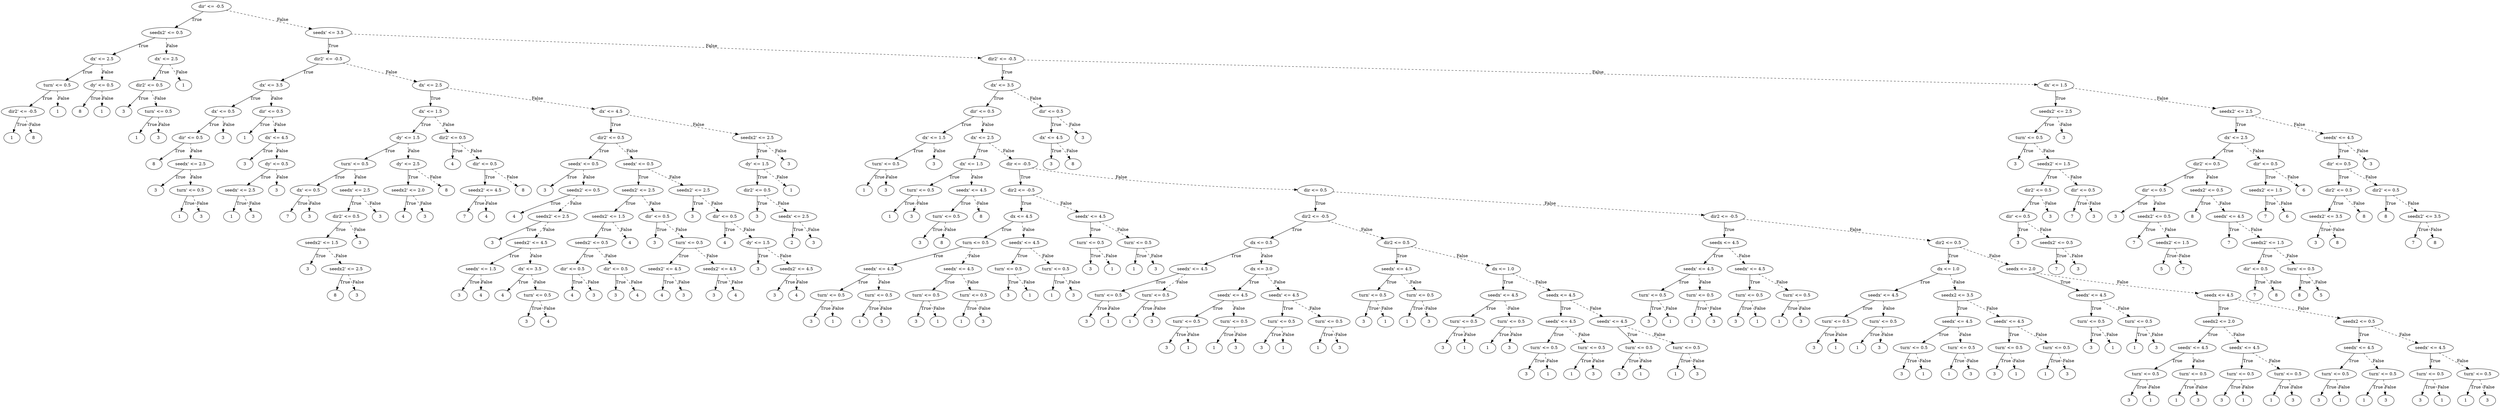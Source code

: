 digraph {
0 [label="dir' <= -0.5"];
1 [label="seedx2' <= 0.5"];
2 [label="dx' <= 2.5"];
3 [label="turn' <= 0.5"];
4 [label="dir2' <= -0.5"];
5 [label="1"];
4 -> 5 [label="True"];
6 [label="8"];
4 -> 6 [style="dashed", label="False"];
3 -> 4 [label="True"];
7 [label="1"];
3 -> 7 [style="dashed", label="False"];
2 -> 3 [label="True"];
8 [label="dy' <= 0.5"];
9 [label="8"];
8 -> 9 [label="True"];
10 [label="1"];
8 -> 10 [style="dashed", label="False"];
2 -> 8 [style="dashed", label="False"];
1 -> 2 [label="True"];
11 [label="dx' <= 2.5"];
12 [label="dir2' <= 0.5"];
13 [label="3"];
12 -> 13 [label="True"];
14 [label="turn' <= 0.5"];
15 [label="1"];
14 -> 15 [label="True"];
16 [label="3"];
14 -> 16 [style="dashed", label="False"];
12 -> 14 [style="dashed", label="False"];
11 -> 12 [label="True"];
17 [label="1"];
11 -> 17 [style="dashed", label="False"];
1 -> 11 [style="dashed", label="False"];
0 -> 1 [label="True"];
18 [label="seedx' <= 3.5"];
19 [label="dir2' <= -0.5"];
20 [label="dx' <= 3.5"];
21 [label="dx' <= 0.5"];
22 [label="dir' <= 0.5"];
23 [label="8"];
22 -> 23 [label="True"];
24 [label="seedx' <= 2.5"];
25 [label="3"];
24 -> 25 [label="True"];
26 [label="turn' <= 0.5"];
27 [label="1"];
26 -> 27 [label="True"];
28 [label="3"];
26 -> 28 [style="dashed", label="False"];
24 -> 26 [style="dashed", label="False"];
22 -> 24 [style="dashed", label="False"];
21 -> 22 [label="True"];
29 [label="3"];
21 -> 29 [style="dashed", label="False"];
20 -> 21 [label="True"];
30 [label="dir' <= 0.5"];
31 [label="1"];
30 -> 31 [label="True"];
32 [label="dx' <= 4.5"];
33 [label="3"];
32 -> 33 [label="True"];
34 [label="dy' <= 0.5"];
35 [label="seedx' <= 2.5"];
36 [label="1"];
35 -> 36 [label="True"];
37 [label="3"];
35 -> 37 [style="dashed", label="False"];
34 -> 35 [label="True"];
38 [label="3"];
34 -> 38 [style="dashed", label="False"];
32 -> 34 [style="dashed", label="False"];
30 -> 32 [style="dashed", label="False"];
20 -> 30 [style="dashed", label="False"];
19 -> 20 [label="True"];
39 [label="dx' <= 2.5"];
40 [label="dx' <= 1.5"];
41 [label="dy' <= 1.5"];
42 [label="turn' <= 0.5"];
43 [label="dx' <= 0.5"];
44 [label="7"];
43 -> 44 [label="True"];
45 [label="3"];
43 -> 45 [style="dashed", label="False"];
42 -> 43 [label="True"];
46 [label="seedx' <= 2.5"];
47 [label="dir2' <= 0.5"];
48 [label="seedx2' <= 1.5"];
49 [label="3"];
48 -> 49 [label="True"];
50 [label="seedx2' <= 2.5"];
51 [label="8"];
50 -> 51 [label="True"];
52 [label="3"];
50 -> 52 [style="dashed", label="False"];
48 -> 50 [style="dashed", label="False"];
47 -> 48 [label="True"];
53 [label="3"];
47 -> 53 [style="dashed", label="False"];
46 -> 47 [label="True"];
54 [label="3"];
46 -> 54 [style="dashed", label="False"];
42 -> 46 [style="dashed", label="False"];
41 -> 42 [label="True"];
55 [label="dy' <= 2.5"];
56 [label="seedx2' <= 2.0"];
57 [label="4"];
56 -> 57 [label="True"];
58 [label="3"];
56 -> 58 [style="dashed", label="False"];
55 -> 56 [label="True"];
59 [label="8"];
55 -> 59 [style="dashed", label="False"];
41 -> 55 [style="dashed", label="False"];
40 -> 41 [label="True"];
60 [label="dir2' <= 0.5"];
61 [label="4"];
60 -> 61 [label="True"];
62 [label="dir' <= 0.5"];
63 [label="seedx2' <= 4.5"];
64 [label="7"];
63 -> 64 [label="True"];
65 [label="4"];
63 -> 65 [style="dashed", label="False"];
62 -> 63 [label="True"];
66 [label="8"];
62 -> 66 [style="dashed", label="False"];
60 -> 62 [style="dashed", label="False"];
40 -> 60 [style="dashed", label="False"];
39 -> 40 [label="True"];
67 [label="dx' <= 4.5"];
68 [label="dir2' <= 0.5"];
69 [label="seedx' <= 0.5"];
70 [label="3"];
69 -> 70 [label="True"];
71 [label="seedx2' <= 0.5"];
72 [label="4"];
71 -> 72 [label="True"];
73 [label="seedx2' <= 2.5"];
74 [label="3"];
73 -> 74 [label="True"];
75 [label="seedx2' <= 4.5"];
76 [label="seedx' <= 1.5"];
77 [label="3"];
76 -> 77 [label="True"];
78 [label="4"];
76 -> 78 [style="dashed", label="False"];
75 -> 76 [label="True"];
79 [label="dx' <= 3.5"];
80 [label="4"];
79 -> 80 [label="True"];
81 [label="turn' <= 0.5"];
82 [label="3"];
81 -> 82 [label="True"];
83 [label="4"];
81 -> 83 [style="dashed", label="False"];
79 -> 81 [style="dashed", label="False"];
75 -> 79 [style="dashed", label="False"];
73 -> 75 [style="dashed", label="False"];
71 -> 73 [style="dashed", label="False"];
69 -> 71 [style="dashed", label="False"];
68 -> 69 [label="True"];
84 [label="seedx' <= 0.5"];
85 [label="seedx2' <= 2.5"];
86 [label="seedx2' <= 1.5"];
87 [label="seedx2' <= 0.5"];
88 [label="dir' <= 0.5"];
89 [label="4"];
88 -> 89 [label="True"];
90 [label="3"];
88 -> 90 [style="dashed", label="False"];
87 -> 88 [label="True"];
91 [label="dir' <= 0.5"];
92 [label="3"];
91 -> 92 [label="True"];
93 [label="4"];
91 -> 93 [style="dashed", label="False"];
87 -> 91 [style="dashed", label="False"];
86 -> 87 [label="True"];
94 [label="4"];
86 -> 94 [style="dashed", label="False"];
85 -> 86 [label="True"];
95 [label="dir' <= 0.5"];
96 [label="3"];
95 -> 96 [label="True"];
97 [label="turn' <= 0.5"];
98 [label="seedx2' <= 4.5"];
99 [label="4"];
98 -> 99 [label="True"];
100 [label="3"];
98 -> 100 [style="dashed", label="False"];
97 -> 98 [label="True"];
101 [label="seedx2' <= 4.5"];
102 [label="3"];
101 -> 102 [label="True"];
103 [label="4"];
101 -> 103 [style="dashed", label="False"];
97 -> 101 [style="dashed", label="False"];
95 -> 97 [style="dashed", label="False"];
85 -> 95 [style="dashed", label="False"];
84 -> 85 [label="True"];
104 [label="seedx2' <= 2.5"];
105 [label="3"];
104 -> 105 [label="True"];
106 [label="dir' <= 0.5"];
107 [label="4"];
106 -> 107 [label="True"];
108 [label="dy' <= 1.5"];
109 [label="3"];
108 -> 109 [label="True"];
110 [label="seedx2' <= 4.5"];
111 [label="3"];
110 -> 111 [label="True"];
112 [label="4"];
110 -> 112 [style="dashed", label="False"];
108 -> 110 [style="dashed", label="False"];
106 -> 108 [style="dashed", label="False"];
104 -> 106 [style="dashed", label="False"];
84 -> 104 [style="dashed", label="False"];
68 -> 84 [style="dashed", label="False"];
67 -> 68 [label="True"];
113 [label="seedx2' <= 2.5"];
114 [label="dy' <= 1.5"];
115 [label="dir2' <= 0.5"];
116 [label="3"];
115 -> 116 [label="True"];
117 [label="seedx' <= 2.5"];
118 [label="2"];
117 -> 118 [label="True"];
119 [label="3"];
117 -> 119 [style="dashed", label="False"];
115 -> 117 [style="dashed", label="False"];
114 -> 115 [label="True"];
120 [label="1"];
114 -> 120 [style="dashed", label="False"];
113 -> 114 [label="True"];
121 [label="3"];
113 -> 121 [style="dashed", label="False"];
67 -> 113 [style="dashed", label="False"];
39 -> 67 [style="dashed", label="False"];
19 -> 39 [style="dashed", label="False"];
18 -> 19 [label="True"];
122 [label="dir2' <= -0.5"];
123 [label="dx' <= 3.5"];
124 [label="dir' <= 0.5"];
125 [label="dx' <= 1.5"];
126 [label="turn' <= 0.5"];
127 [label="1"];
126 -> 127 [label="True"];
128 [label="3"];
126 -> 128 [style="dashed", label="False"];
125 -> 126 [label="True"];
129 [label="3"];
125 -> 129 [style="dashed", label="False"];
124 -> 125 [label="True"];
130 [label="dx' <= 2.5"];
131 [label="dx' <= 1.5"];
132 [label="turn' <= 0.5"];
133 [label="1"];
132 -> 133 [label="True"];
134 [label="3"];
132 -> 134 [style="dashed", label="False"];
131 -> 132 [label="True"];
135 [label="seedx' <= 4.5"];
136 [label="turn' <= 0.5"];
137 [label="3"];
136 -> 137 [label="True"];
138 [label="8"];
136 -> 138 [style="dashed", label="False"];
135 -> 136 [label="True"];
139 [label="8"];
135 -> 139 [style="dashed", label="False"];
131 -> 135 [style="dashed", label="False"];
130 -> 131 [label="True"];
140 [label="dir <= -0.5"];
141 [label="dir2 <= -0.5"];
142 [label="dx <= 4.5"];
143 [label="turn <= 0.5"];
144 [label="seedx' <= 4.5"];
145 [label="turn' <= 0.5"];
146 [label="3"];
145 -> 146 [label="True"];
147 [label="1"];
145 -> 147 [style="dashed", label="False"];
144 -> 145 [label="True"];
148 [label="turn' <= 0.5"];
149 [label="1"];
148 -> 149 [label="True"];
150 [label="3"];
148 -> 150 [style="dashed", label="False"];
144 -> 148 [style="dashed", label="False"];
143 -> 144 [label="True"];
151 [label="seedx' <= 4.5"];
152 [label="turn' <= 0.5"];
153 [label="3"];
152 -> 153 [label="True"];
154 [label="1"];
152 -> 154 [style="dashed", label="False"];
151 -> 152 [label="True"];
155 [label="turn' <= 0.5"];
156 [label="1"];
155 -> 156 [label="True"];
157 [label="3"];
155 -> 157 [style="dashed", label="False"];
151 -> 155 [style="dashed", label="False"];
143 -> 151 [style="dashed", label="False"];
142 -> 143 [label="True"];
158 [label="seedx' <= 4.5"];
159 [label="turn' <= 0.5"];
160 [label="3"];
159 -> 160 [label="True"];
161 [label="1"];
159 -> 161 [style="dashed", label="False"];
158 -> 159 [label="True"];
162 [label="turn' <= 0.5"];
163 [label="1"];
162 -> 163 [label="True"];
164 [label="3"];
162 -> 164 [style="dashed", label="False"];
158 -> 162 [style="dashed", label="False"];
142 -> 158 [style="dashed", label="False"];
141 -> 142 [label="True"];
165 [label="seedx' <= 4.5"];
166 [label="turn' <= 0.5"];
167 [label="3"];
166 -> 167 [label="True"];
168 [label="1"];
166 -> 168 [style="dashed", label="False"];
165 -> 166 [label="True"];
169 [label="turn' <= 0.5"];
170 [label="1"];
169 -> 170 [label="True"];
171 [label="3"];
169 -> 171 [style="dashed", label="False"];
165 -> 169 [style="dashed", label="False"];
141 -> 165 [style="dashed", label="False"];
140 -> 141 [label="True"];
172 [label="dir <= 0.5"];
173 [label="dir2 <= -0.5"];
174 [label="dx <= 0.5"];
175 [label="seedx' <= 4.5"];
176 [label="turn' <= 0.5"];
177 [label="3"];
176 -> 177 [label="True"];
178 [label="1"];
176 -> 178 [style="dashed", label="False"];
175 -> 176 [label="True"];
179 [label="turn' <= 0.5"];
180 [label="1"];
179 -> 180 [label="True"];
181 [label="3"];
179 -> 181 [style="dashed", label="False"];
175 -> 179 [style="dashed", label="False"];
174 -> 175 [label="True"];
182 [label="dx <= 3.0"];
183 [label="seedx' <= 4.5"];
184 [label="turn' <= 0.5"];
185 [label="3"];
184 -> 185 [label="True"];
186 [label="1"];
184 -> 186 [style="dashed", label="False"];
183 -> 184 [label="True"];
187 [label="turn' <= 0.5"];
188 [label="1"];
187 -> 188 [label="True"];
189 [label="3"];
187 -> 189 [style="dashed", label="False"];
183 -> 187 [style="dashed", label="False"];
182 -> 183 [label="True"];
190 [label="seedx' <= 4.5"];
191 [label="turn' <= 0.5"];
192 [label="3"];
191 -> 192 [label="True"];
193 [label="1"];
191 -> 193 [style="dashed", label="False"];
190 -> 191 [label="True"];
194 [label="turn' <= 0.5"];
195 [label="1"];
194 -> 195 [label="True"];
196 [label="3"];
194 -> 196 [style="dashed", label="False"];
190 -> 194 [style="dashed", label="False"];
182 -> 190 [style="dashed", label="False"];
174 -> 182 [style="dashed", label="False"];
173 -> 174 [label="True"];
197 [label="dir2 <= 0.5"];
198 [label="seedx' <= 4.5"];
199 [label="turn' <= 0.5"];
200 [label="3"];
199 -> 200 [label="True"];
201 [label="1"];
199 -> 201 [style="dashed", label="False"];
198 -> 199 [label="True"];
202 [label="turn' <= 0.5"];
203 [label="1"];
202 -> 203 [label="True"];
204 [label="3"];
202 -> 204 [style="dashed", label="False"];
198 -> 202 [style="dashed", label="False"];
197 -> 198 [label="True"];
205 [label="dx <= 1.0"];
206 [label="seedx' <= 4.5"];
207 [label="turn' <= 0.5"];
208 [label="3"];
207 -> 208 [label="True"];
209 [label="1"];
207 -> 209 [style="dashed", label="False"];
206 -> 207 [label="True"];
210 [label="turn' <= 0.5"];
211 [label="1"];
210 -> 211 [label="True"];
212 [label="3"];
210 -> 212 [style="dashed", label="False"];
206 -> 210 [style="dashed", label="False"];
205 -> 206 [label="True"];
213 [label="seedx <= 4.5"];
214 [label="seedx' <= 4.5"];
215 [label="turn' <= 0.5"];
216 [label="3"];
215 -> 216 [label="True"];
217 [label="1"];
215 -> 217 [style="dashed", label="False"];
214 -> 215 [label="True"];
218 [label="turn' <= 0.5"];
219 [label="1"];
218 -> 219 [label="True"];
220 [label="3"];
218 -> 220 [style="dashed", label="False"];
214 -> 218 [style="dashed", label="False"];
213 -> 214 [label="True"];
221 [label="seedx' <= 4.5"];
222 [label="turn' <= 0.5"];
223 [label="3"];
222 -> 223 [label="True"];
224 [label="1"];
222 -> 224 [style="dashed", label="False"];
221 -> 222 [label="True"];
225 [label="turn' <= 0.5"];
226 [label="1"];
225 -> 226 [label="True"];
227 [label="3"];
225 -> 227 [style="dashed", label="False"];
221 -> 225 [style="dashed", label="False"];
213 -> 221 [style="dashed", label="False"];
205 -> 213 [style="dashed", label="False"];
197 -> 205 [style="dashed", label="False"];
173 -> 197 [style="dashed", label="False"];
172 -> 173 [label="True"];
228 [label="dir2 <= -0.5"];
229 [label="seedx <= 4.5"];
230 [label="seedx' <= 4.5"];
231 [label="turn' <= 0.5"];
232 [label="3"];
231 -> 232 [label="True"];
233 [label="1"];
231 -> 233 [style="dashed", label="False"];
230 -> 231 [label="True"];
234 [label="turn' <= 0.5"];
235 [label="1"];
234 -> 235 [label="True"];
236 [label="3"];
234 -> 236 [style="dashed", label="False"];
230 -> 234 [style="dashed", label="False"];
229 -> 230 [label="True"];
237 [label="seedx' <= 4.5"];
238 [label="turn' <= 0.5"];
239 [label="3"];
238 -> 239 [label="True"];
240 [label="1"];
238 -> 240 [style="dashed", label="False"];
237 -> 238 [label="True"];
241 [label="turn' <= 0.5"];
242 [label="1"];
241 -> 242 [label="True"];
243 [label="3"];
241 -> 243 [style="dashed", label="False"];
237 -> 241 [style="dashed", label="False"];
229 -> 237 [style="dashed", label="False"];
228 -> 229 [label="True"];
244 [label="dir2 <= 0.5"];
245 [label="dx <= 1.0"];
246 [label="seedx' <= 4.5"];
247 [label="turn' <= 0.5"];
248 [label="3"];
247 -> 248 [label="True"];
249 [label="1"];
247 -> 249 [style="dashed", label="False"];
246 -> 247 [label="True"];
250 [label="turn' <= 0.5"];
251 [label="1"];
250 -> 251 [label="True"];
252 [label="3"];
250 -> 252 [style="dashed", label="False"];
246 -> 250 [style="dashed", label="False"];
245 -> 246 [label="True"];
253 [label="seedx2 <= 3.5"];
254 [label="seedx' <= 4.5"];
255 [label="turn' <= 0.5"];
256 [label="3"];
255 -> 256 [label="True"];
257 [label="1"];
255 -> 257 [style="dashed", label="False"];
254 -> 255 [label="True"];
258 [label="turn' <= 0.5"];
259 [label="1"];
258 -> 259 [label="True"];
260 [label="3"];
258 -> 260 [style="dashed", label="False"];
254 -> 258 [style="dashed", label="False"];
253 -> 254 [label="True"];
261 [label="seedx' <= 4.5"];
262 [label="turn' <= 0.5"];
263 [label="3"];
262 -> 263 [label="True"];
264 [label="1"];
262 -> 264 [style="dashed", label="False"];
261 -> 262 [label="True"];
265 [label="turn' <= 0.5"];
266 [label="1"];
265 -> 266 [label="True"];
267 [label="3"];
265 -> 267 [style="dashed", label="False"];
261 -> 265 [style="dashed", label="False"];
253 -> 261 [style="dashed", label="False"];
245 -> 253 [style="dashed", label="False"];
244 -> 245 [label="True"];
268 [label="seedx <= 2.0"];
269 [label="seedx' <= 4.5"];
270 [label="turn' <= 0.5"];
271 [label="3"];
270 -> 271 [label="True"];
272 [label="1"];
270 -> 272 [style="dashed", label="False"];
269 -> 270 [label="True"];
273 [label="turn' <= 0.5"];
274 [label="1"];
273 -> 274 [label="True"];
275 [label="3"];
273 -> 275 [style="dashed", label="False"];
269 -> 273 [style="dashed", label="False"];
268 -> 269 [label="True"];
276 [label="seedx <= 4.5"];
277 [label="seedx2 <= 2.0"];
278 [label="seedx' <= 4.5"];
279 [label="turn' <= 0.5"];
280 [label="3"];
279 -> 280 [label="True"];
281 [label="1"];
279 -> 281 [style="dashed", label="False"];
278 -> 279 [label="True"];
282 [label="turn' <= 0.5"];
283 [label="1"];
282 -> 283 [label="True"];
284 [label="3"];
282 -> 284 [style="dashed", label="False"];
278 -> 282 [style="dashed", label="False"];
277 -> 278 [label="True"];
285 [label="seedx' <= 4.5"];
286 [label="turn' <= 0.5"];
287 [label="3"];
286 -> 287 [label="True"];
288 [label="1"];
286 -> 288 [style="dashed", label="False"];
285 -> 286 [label="True"];
289 [label="turn' <= 0.5"];
290 [label="1"];
289 -> 290 [label="True"];
291 [label="3"];
289 -> 291 [style="dashed", label="False"];
285 -> 289 [style="dashed", label="False"];
277 -> 285 [style="dashed", label="False"];
276 -> 277 [label="True"];
292 [label="seedx2 <= 0.5"];
293 [label="seedx' <= 4.5"];
294 [label="turn' <= 0.5"];
295 [label="3"];
294 -> 295 [label="True"];
296 [label="1"];
294 -> 296 [style="dashed", label="False"];
293 -> 294 [label="True"];
297 [label="turn' <= 0.5"];
298 [label="1"];
297 -> 298 [label="True"];
299 [label="3"];
297 -> 299 [style="dashed", label="False"];
293 -> 297 [style="dashed", label="False"];
292 -> 293 [label="True"];
300 [label="seedx' <= 4.5"];
301 [label="turn' <= 0.5"];
302 [label="3"];
301 -> 302 [label="True"];
303 [label="1"];
301 -> 303 [style="dashed", label="False"];
300 -> 301 [label="True"];
304 [label="turn' <= 0.5"];
305 [label="1"];
304 -> 305 [label="True"];
306 [label="3"];
304 -> 306 [style="dashed", label="False"];
300 -> 304 [style="dashed", label="False"];
292 -> 300 [style="dashed", label="False"];
276 -> 292 [style="dashed", label="False"];
268 -> 276 [style="dashed", label="False"];
244 -> 268 [style="dashed", label="False"];
228 -> 244 [style="dashed", label="False"];
172 -> 228 [style="dashed", label="False"];
140 -> 172 [style="dashed", label="False"];
130 -> 140 [style="dashed", label="False"];
124 -> 130 [style="dashed", label="False"];
123 -> 124 [label="True"];
307 [label="dir' <= 0.5"];
308 [label="dx' <= 4.5"];
309 [label="3"];
308 -> 309 [label="True"];
310 [label="8"];
308 -> 310 [style="dashed", label="False"];
307 -> 308 [label="True"];
311 [label="3"];
307 -> 311 [style="dashed", label="False"];
123 -> 307 [style="dashed", label="False"];
122 -> 123 [label="True"];
312 [label="dx' <= 1.5"];
313 [label="seedx2' <= 2.5"];
314 [label="turn' <= 0.5"];
315 [label="3"];
314 -> 315 [label="True"];
316 [label="seedx2' <= 1.5"];
317 [label="dir2' <= 0.5"];
318 [label="dir' <= 0.5"];
319 [label="3"];
318 -> 319 [label="True"];
320 [label="seedx2' <= 0.5"];
321 [label="7"];
320 -> 321 [label="True"];
322 [label="3"];
320 -> 322 [style="dashed", label="False"];
318 -> 320 [style="dashed", label="False"];
317 -> 318 [label="True"];
323 [label="3"];
317 -> 323 [style="dashed", label="False"];
316 -> 317 [label="True"];
324 [label="dir' <= 0.5"];
325 [label="7"];
324 -> 325 [label="True"];
326 [label="3"];
324 -> 326 [style="dashed", label="False"];
316 -> 324 [style="dashed", label="False"];
314 -> 316 [style="dashed", label="False"];
313 -> 314 [label="True"];
327 [label="3"];
313 -> 327 [style="dashed", label="False"];
312 -> 313 [label="True"];
328 [label="seedx2' <= 2.5"];
329 [label="dx' <= 2.5"];
330 [label="dir2' <= 0.5"];
331 [label="dir' <= 0.5"];
332 [label="3"];
331 -> 332 [label="True"];
333 [label="seedx2' <= 0.5"];
334 [label="7"];
333 -> 334 [label="True"];
335 [label="seedx2' <= 1.5"];
336 [label="5"];
335 -> 336 [label="True"];
337 [label="7"];
335 -> 337 [style="dashed", label="False"];
333 -> 335 [style="dashed", label="False"];
331 -> 333 [style="dashed", label="False"];
330 -> 331 [label="True"];
338 [label="seedx2' <= 0.5"];
339 [label="8"];
338 -> 339 [label="True"];
340 [label="seedx' <= 4.5"];
341 [label="7"];
340 -> 341 [label="True"];
342 [label="seedx2' <= 1.5"];
343 [label="dir' <= 0.5"];
344 [label="7"];
343 -> 344 [label="True"];
345 [label="8"];
343 -> 345 [style="dashed", label="False"];
342 -> 343 [label="True"];
346 [label="turn' <= 0.5"];
347 [label="8"];
346 -> 347 [label="True"];
348 [label="5"];
346 -> 348 [style="dashed", label="False"];
342 -> 346 [style="dashed", label="False"];
340 -> 342 [style="dashed", label="False"];
338 -> 340 [style="dashed", label="False"];
330 -> 338 [style="dashed", label="False"];
329 -> 330 [label="True"];
349 [label="dir' <= 0.5"];
350 [label="seedx2' <= 1.5"];
351 [label="7"];
350 -> 351 [label="True"];
352 [label="6"];
350 -> 352 [style="dashed", label="False"];
349 -> 350 [label="True"];
353 [label="6"];
349 -> 353 [style="dashed", label="False"];
329 -> 349 [style="dashed", label="False"];
328 -> 329 [label="True"];
354 [label="seedx' <= 4.5"];
355 [label="dir' <= 0.5"];
356 [label="dir2' <= 0.5"];
357 [label="seedx2' <= 3.5"];
358 [label="3"];
357 -> 358 [label="True"];
359 [label="8"];
357 -> 359 [style="dashed", label="False"];
356 -> 357 [label="True"];
360 [label="8"];
356 -> 360 [style="dashed", label="False"];
355 -> 356 [label="True"];
361 [label="dir2' <= 0.5"];
362 [label="8"];
361 -> 362 [label="True"];
363 [label="seedx2' <= 3.5"];
364 [label="7"];
363 -> 364 [label="True"];
365 [label="8"];
363 -> 365 [style="dashed", label="False"];
361 -> 363 [style="dashed", label="False"];
355 -> 361 [style="dashed", label="False"];
354 -> 355 [label="True"];
366 [label="3"];
354 -> 366 [style="dashed", label="False"];
328 -> 354 [style="dashed", label="False"];
312 -> 328 [style="dashed", label="False"];
122 -> 312 [style="dashed", label="False"];
18 -> 122 [style="dashed", label="False"];
0 -> 18 [style="dashed", label="False"];

}